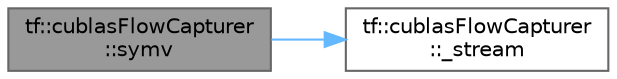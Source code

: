 digraph "tf::cublasFlowCapturer::symv"
{
 // LATEX_PDF_SIZE
  bgcolor="transparent";
  edge [fontname=Helvetica,fontsize=10,labelfontname=Helvetica,labelfontsize=10];
  node [fontname=Helvetica,fontsize=10,shape=box,height=0.2,width=0.4];
  rankdir="LR";
  Node1 [id="Node000001",label="tf::cublasFlowCapturer\l::symv",height=0.2,width=0.4,color="gray40", fillcolor="grey60", style="filled", fontcolor="black",tooltip="performs symmetric matrix-vector multiplication"];
  Node1 -> Node2 [id="edge1_Node000001_Node000002",color="steelblue1",style="solid",tooltip=" "];
  Node2 [id="Node000002",label="tf::cublasFlowCapturer\l::_stream",height=0.2,width=0.4,color="grey40", fillcolor="white", style="filled",URL="$classtf_1_1cublas_flow_capturer.html#afa60d91ed10ca36aff546ac2fce2dd46",tooltip=" "];
}
